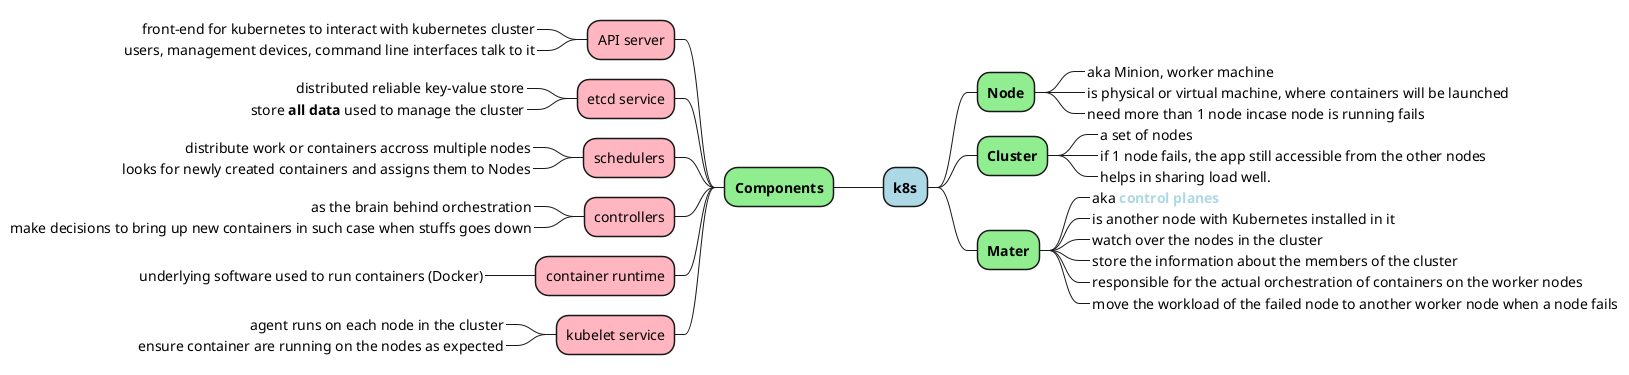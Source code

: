 @startmindmap
<style>
mindmapDiagram {
    :depth(0) {
      BackGroundColor lightBlue
      FontStyle bold
    }
    :depth(1) {
      BackGroundColor lightGreen
      FontStyle bold
    }
    :depth(2) {
      BackGroundColor lightPink
    }
}
</style>
* k8s
** Node
***_ aka Minion, worker machine
***_ is physical or virtual machine, where containers will be launched
***_ need more than 1 node incase node is running fails
** Cluster
***_ a set of nodes
***_ if 1 node fails, the app still accessible from the other nodes
***_ helps in sharing load well.
** Mater
***_ aka **<color:lightBlue>control planes</color>**
***_ is another node with Kubernetes installed in it
***_ watch over the nodes in the cluster
***_ store the information about the members of the cluster
***_ responsible for the actual orchestration of containers on the worker nodes
***_ move the workload of the failed node to another worker node when a node fails

left side

** Components
*** API server
****_ front-end for kubernetes to interact with kubernetes cluster
****_ users, management devices, command line interfaces talk to it
*** etcd service
****_ distributed reliable key-value store
****_ store <b>all data</b> used to manage the cluster
*** schedulers
****_ distribute work or containers accross multiple nodes
****_ looks for newly created containers and assigns them to Nodes
*** controllers
****_ as the brain behind orchestration
****_ make decisions to bring up new containers in such case when stuffs goes down
*** container runtime
****_ underlying software used to run containers (Docker)
*** kubelet service
****_ agent runs on each node in the cluster
****_ ensure container are running on the nodes as expected
@endmindmap
